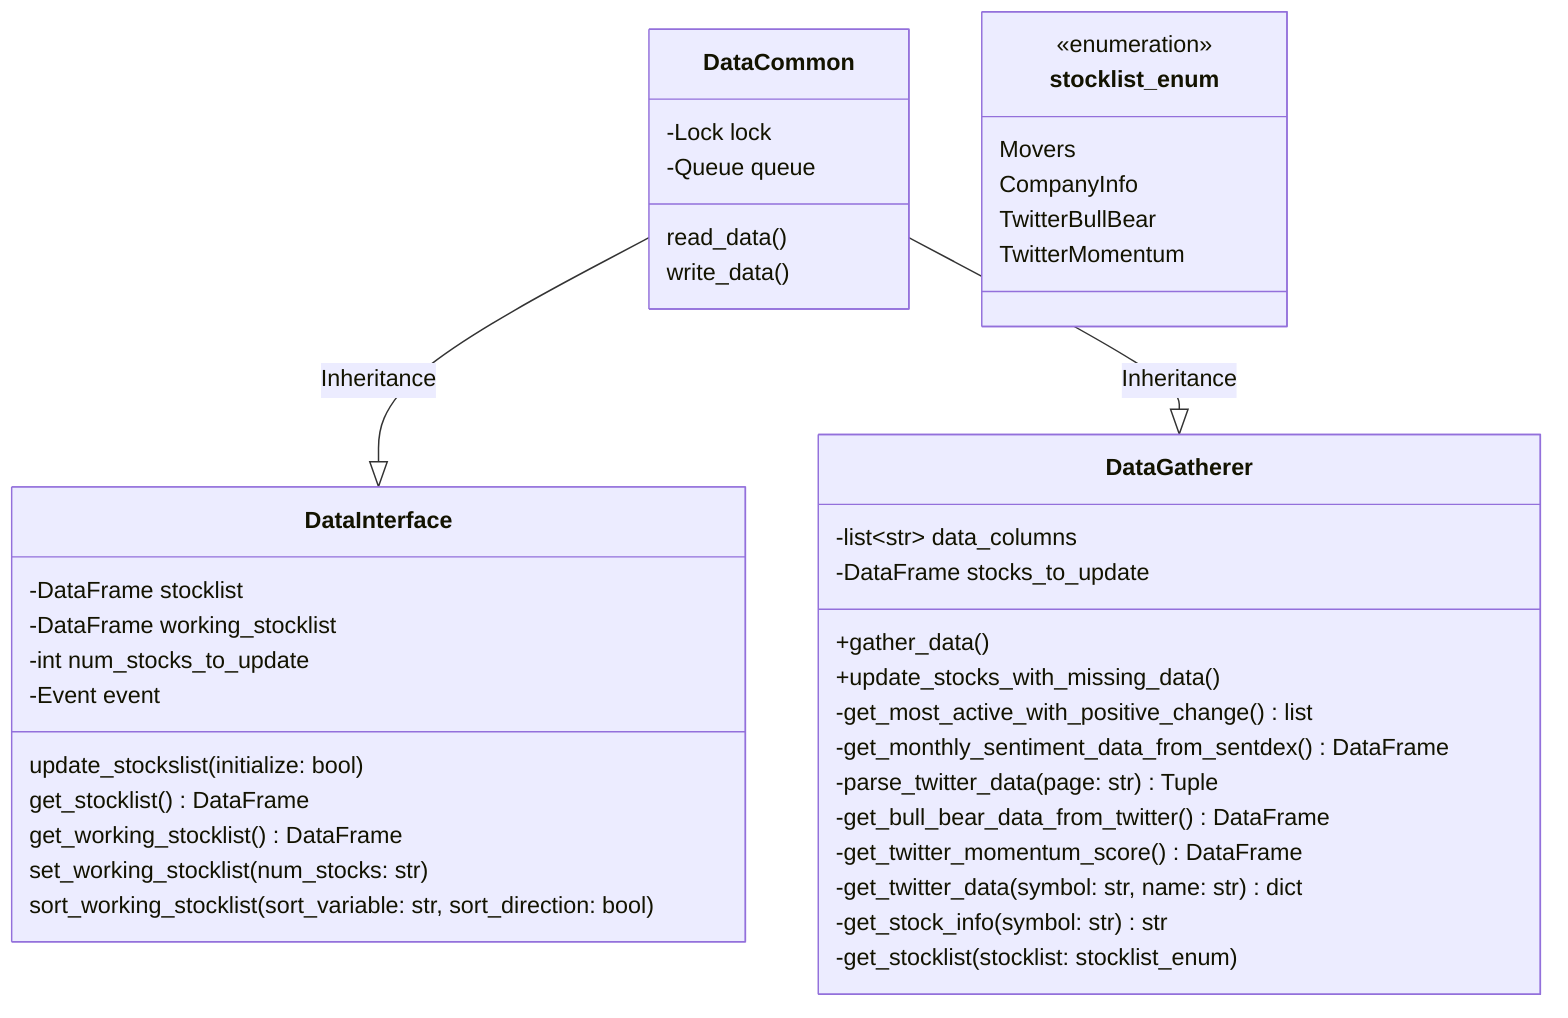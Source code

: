 classDiagram
class DataCommon{
    read_data()
    write_data()
    -Lock lock
    -Queue queue
}

class DataInterface{
    -DataFrame stocklist
    -DataFrame working_stocklist
    -int num_stocks_to_update
    -Event event

    update_stockslist(initialize: bool)
    get_stocklist() DataFrame
    get_working_stocklist() DataFrame
    set_working_stocklist(num_stocks: str)
    sort_working_stocklist(sort_variable: str, sort_direction: bool)
}

class DataGatherer{
    -list~str~ data_columns
    -DataFrame stocks_to_update

    +gather_data()
    +update_stocks_with_missing_data()
    -get_most_active_with_positive_change() list
    -get_monthly_sentiment_data_from_sentdex() DataFrame
    -parse_twitter_data(page: str) Tuple
    -get_bull_bear_data_from_twitter() DataFrame
    -get_twitter_momentum_score() DataFrame
    -get_twitter_data(symbol: str, name: str) dict
    -get_stock_info(symbol: str) str
    -get_stocklist(stocklist: stocklist_enum)
}

class stocklist_enum{
    <<enumeration>>
    Movers
    CompanyInfo
    TwitterBullBear
    TwitterMomentum
}

DataCommon --|> DataInterface : Inheritance
DataCommon --|> DataGatherer : Inheritance